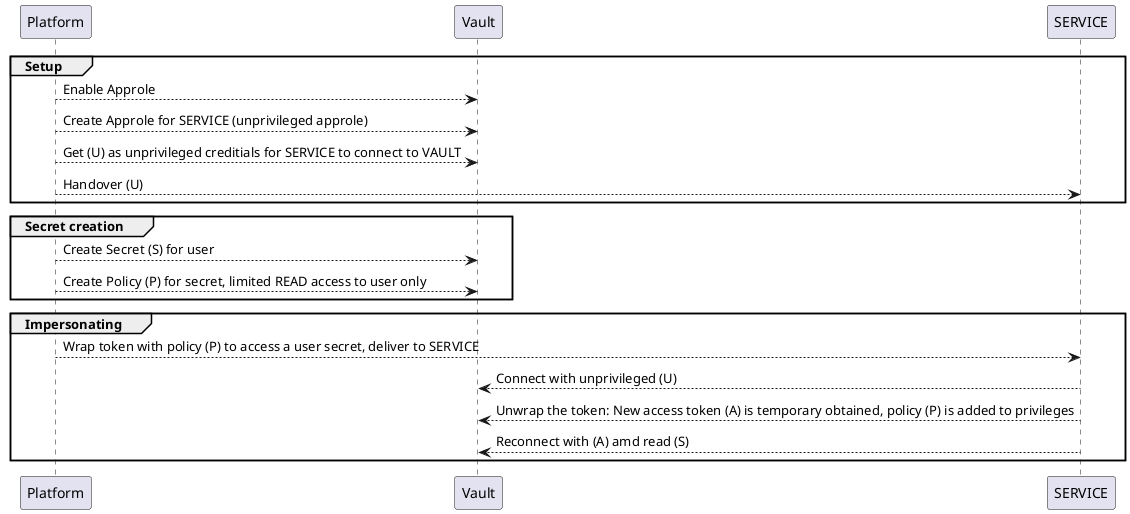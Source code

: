 @startuml
group Setup
    Platform --> Vault: Enable Approle
    Platform --> Vault: Create Approle for SERVICE (unprivileged approle)
    Platform --> Vault: Get (U) as unprivileged creditials for SERVICE to connect to VAULT
    Platform --> SERVICE: Handover (U)
end
group Secret creation
    Platform --> Vault: Create Secret (S) for user
    Platform --> Vault: Create Policy (P) for secret, limited READ access to user only
end
group Impersonating
    Platform --> SERVICE: Wrap token with policy (P) to access a user secret, deliver to SERVICE
    SERVICE --> Vault: Connect with unprivileged (U)
    SERVICE --> Vault: Unwrap the token: New access token (A) is temporary obtained, policy (P) is added to privileges
    SERVICE --> Vault: Reconnect with (A) amd read (S)
end
@enduml